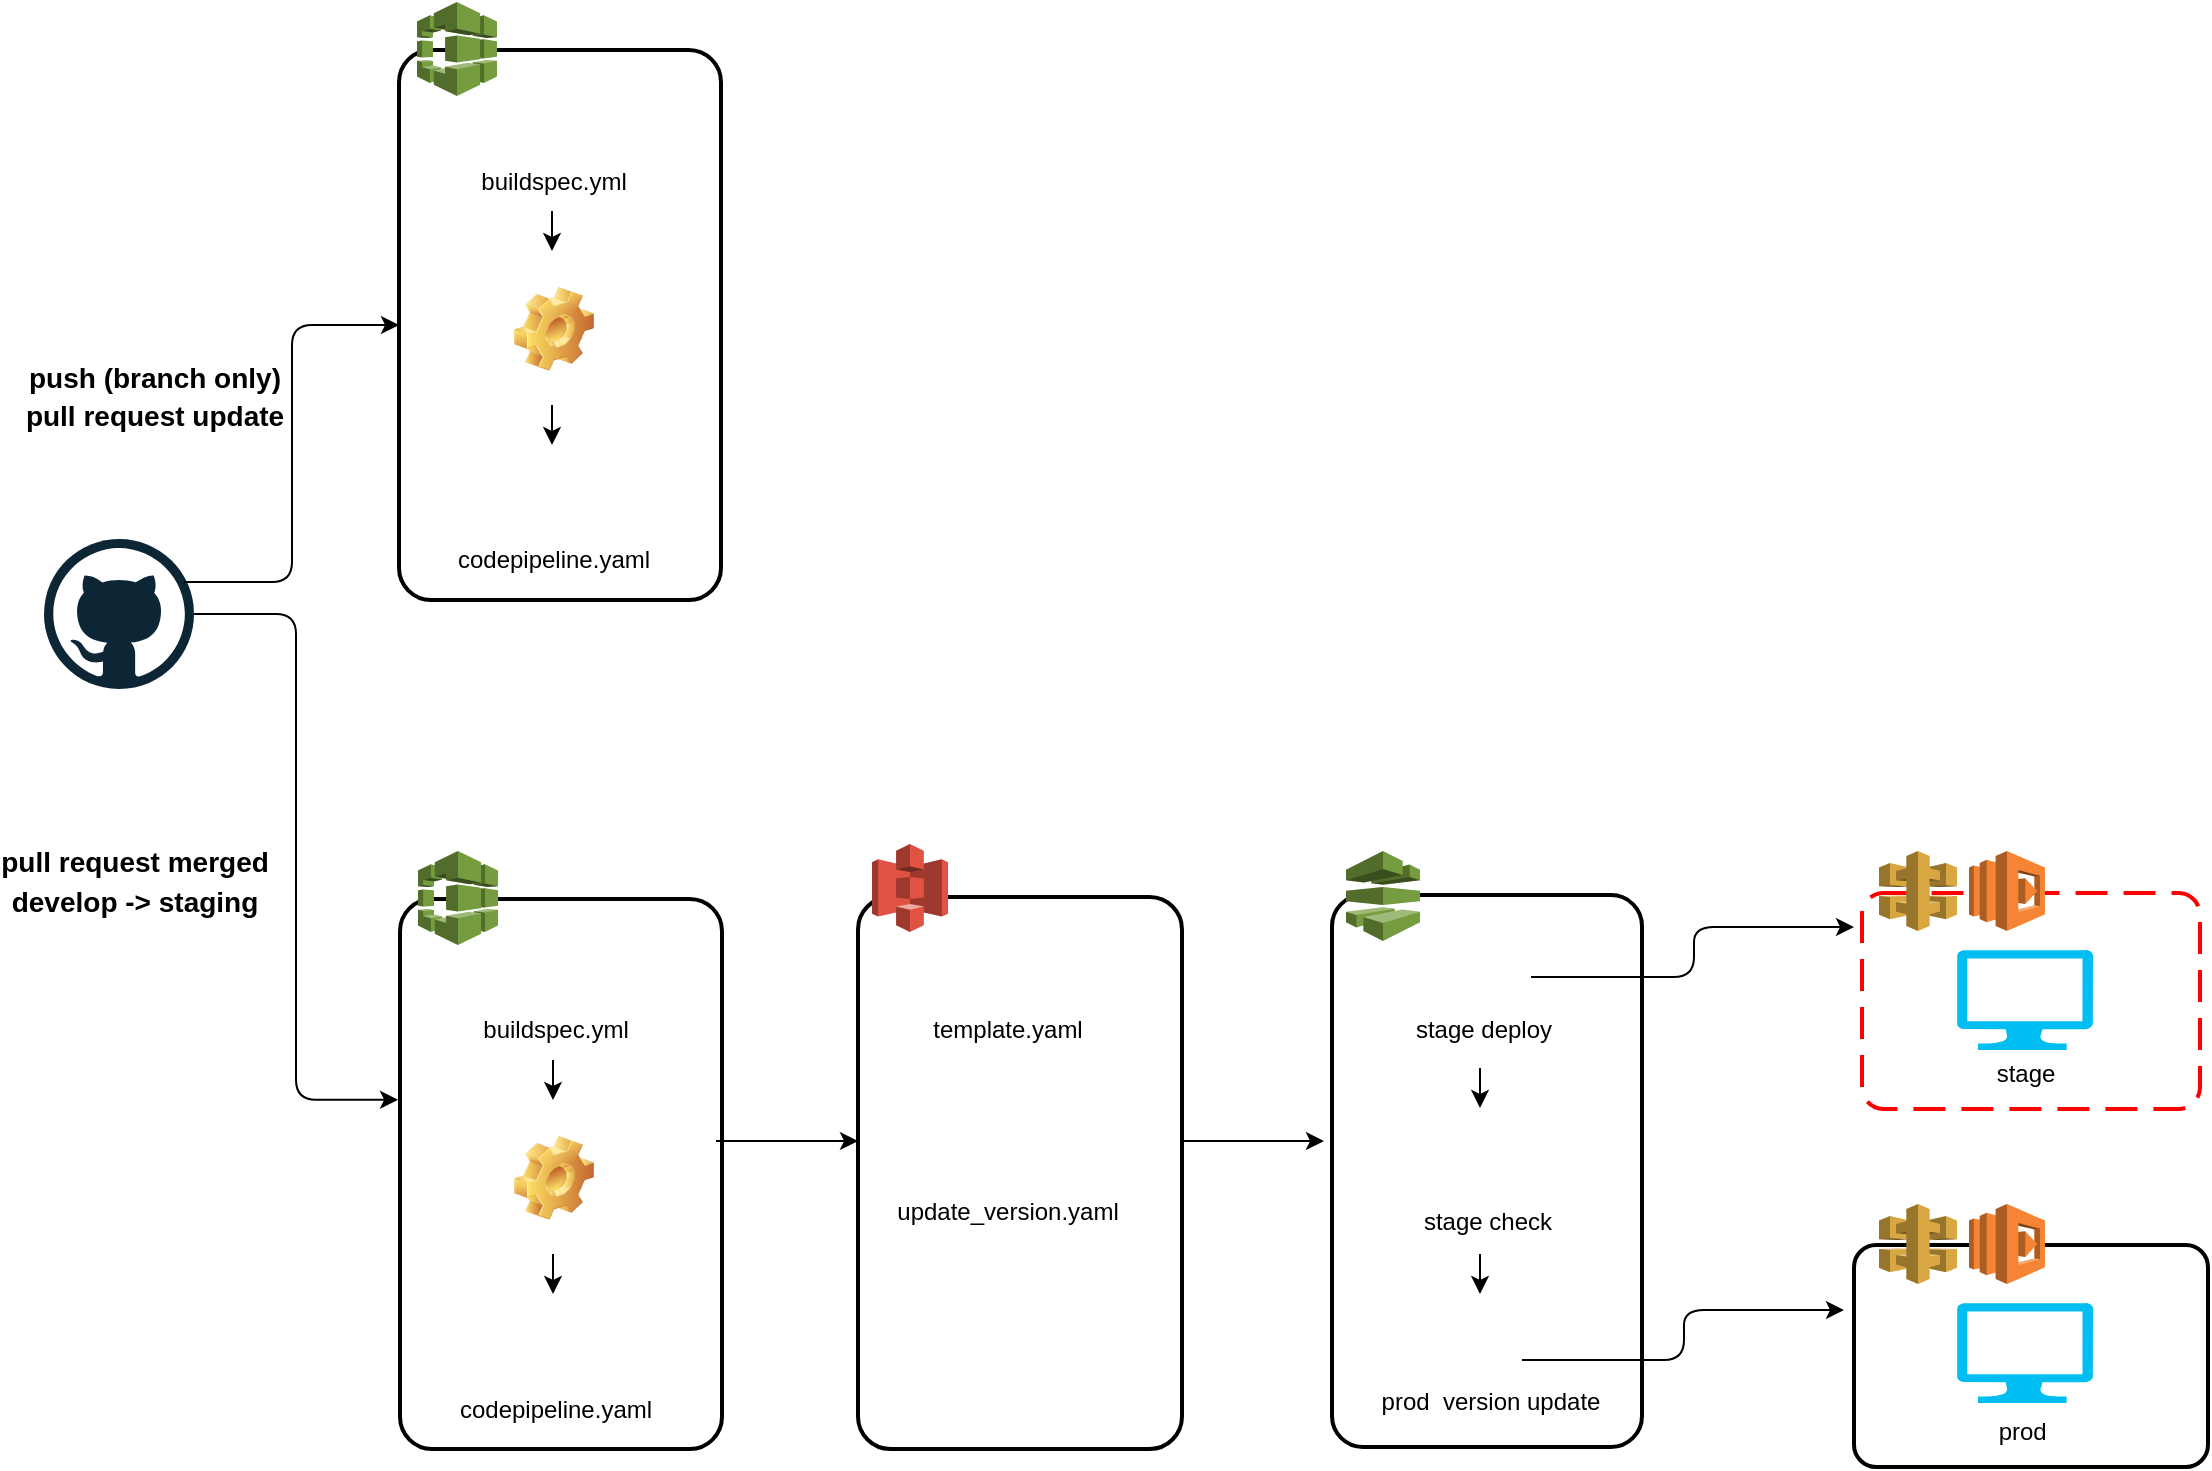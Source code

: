<mxfile version="10.8.1" type="github"><diagram id="uV7QtA-kILIvpfI4zi7i" name="第 1 页"><mxGraphModel dx="1398" dy="747" grid="1" gridSize="10" guides="1" tooltips="1" connect="1" arrows="1" fold="1" page="1" pageScale="1" pageWidth="1169" pageHeight="827" math="0" shadow="0"><root><mxCell id="0"/><mxCell id="1" parent="0"/><mxCell id="T1Ym0aKgVwmSNHS1m4jZ-6" value="" style="dashed=0;outlineConnect=0;html=1;align=center;labelPosition=center;verticalLabelPosition=bottom;verticalAlign=top;shape=mxgraph.weblogos.github" parent="1" vertex="1"><mxGeometry x="45" y="308.5" width="75" height="75" as="geometry"/></mxCell><mxCell id="T1Ym0aKgVwmSNHS1m4jZ-60" value="" style="rounded=1;arcSize=10;dashed=1;strokeColor=#ff0000;fillColor=none;gradientColor=none;dashPattern=8 4;strokeWidth=2;" parent="1" vertex="1"><mxGeometry x="954" y="485.5" width="169" height="108" as="geometry"/></mxCell><mxCell id="T1Ym0aKgVwmSNHS1m4jZ-83" style="edgeStyle=orthogonalEdgeStyle;rounded=0;orthogonalLoop=1;jettySize=auto;html=1;exitX=0.5;exitY=1;exitDx=0;exitDy=0;" parent="1" source="T1Ym0aKgVwmSNHS1m4jZ-80" target="T1Ym0aKgVwmSNHS1m4jZ-80" edge="1"><mxGeometry relative="1" as="geometry"/></mxCell><mxCell id="T1Ym0aKgVwmSNHS1m4jZ-87" value="" style="rounded=1;arcSize=10;dashed=0;strokeColor=#000000;fillColor=none;gradientColor=none;strokeWidth=2;" parent="1" vertex="1"><mxGeometry x="452" y="487.5" width="162" height="276" as="geometry"/></mxCell><mxCell id="T1Ym0aKgVwmSNHS1m4jZ-80" value="" style="shape=image;html=1;verticalAlign=top;verticalLabelPosition=bottom;labelBackgroundColor=#ffffff;imageAspect=0;aspect=fixed;image=https://cdn4.iconfinder.com/data/icons/small-n-flat/24/file-zip-128.png" parent="1" vertex="1"><mxGeometry x="501" y="467" width="32" height="32" as="geometry"/></mxCell><mxCell id="T1Ym0aKgVwmSNHS1m4jZ-86" value="" style="outlineConnect=0;dashed=0;verticalLabelPosition=bottom;verticalAlign=top;align=center;html=1;shape=mxgraph.aws3.s3;fillColor=#E05243;gradientColor=none;" parent="1" vertex="1"><mxGeometry x="459" y="461" width="38" height="44" as="geometry"/></mxCell><mxCell id="T1Ym0aKgVwmSNHS1m4jZ-94" value="" style="shape=image;html=1;verticalAlign=top;verticalLabelPosition=bottom;labelBackgroundColor=#ffffff;imageAspect=0;aspect=fixed;image=https://cdn1.iconfinder.com/data/icons/hawcons/32/699114-icon-38-file-yml-128.png" parent="1" vertex="1"><mxGeometry x="494" y="498" width="68" height="68" as="geometry"/></mxCell><mxCell id="T1Ym0aKgVwmSNHS1m4jZ-95" value="" style="shape=image;html=1;verticalAlign=top;verticalLabelPosition=bottom;labelBackgroundColor=#ffffff;imageAspect=0;aspect=fixed;image=https://cdn1.iconfinder.com/data/icons/hawcons/32/700072-icon-38-file-yml-128.png" parent="1" vertex="1"><mxGeometry x="492" y="583" width="72" height="72" as="geometry"/></mxCell><mxCell id="T1Ym0aKgVwmSNHS1m4jZ-99" value="" style="shape=image;verticalLabelPosition=bottom;verticalAlign=top;imageAspect=0;image=https://image.flaticon.com/icons/png/512/28/28829.png" parent="1" vertex="1"><mxGeometry x="497.5" y="694" width="61" height="44" as="geometry"/></mxCell><mxCell id="T1Ym0aKgVwmSNHS1m4jZ-117" style="edgeStyle=orthogonalEdgeStyle;rounded=0;orthogonalLoop=1;jettySize=auto;html=1;exitX=0.5;exitY=1;exitDx=0;exitDy=0;" parent="1" edge="1"><mxGeometry relative="1" as="geometry"><mxPoint x="288" y="500" as="sourcePoint"/><mxPoint x="288" y="500" as="targetPoint"/></mxGeometry></mxCell><mxCell id="T1Ym0aKgVwmSNHS1m4jZ-118" value="" style="rounded=1;arcSize=10;dashed=0;strokeColor=#000000;fillColor=none;gradientColor=none;strokeWidth=2;" parent="1" vertex="1"><mxGeometry x="223" y="488.5" width="161" height="275" as="geometry"/></mxCell><mxCell id="T1Ym0aKgVwmSNHS1m4jZ-25" value="" style="outlineConnect=0;dashed=0;verticalLabelPosition=bottom;verticalAlign=top;align=center;html=1;shape=mxgraph.aws3.codebuild;fillColor=#759C3E;gradientColor=none;" parent="1" vertex="1"><mxGeometry x="232" y="464.5" width="40" height="47" as="geometry"/></mxCell><mxCell id="T1Ym0aKgVwmSNHS1m4jZ-127" value="" style="shape=image;html=1;verticalAlign=top;verticalLabelPosition=bottom;labelBackgroundColor=#ffffff;imageAspect=0;aspect=fixed;image=https://cdn1.iconfinder.com/data/icons/hawcons/32/698356-icon-103-document-file-yml-128.png" parent="1" vertex="1"><mxGeometry x="284.5" y="510" width="37" height="37" as="geometry"/></mxCell><mxCell id="T1Ym0aKgVwmSNHS1m4jZ-128" value="" style="shape=image;html=1;verticalAlign=top;verticalLabelPosition=bottom;labelBackgroundColor=#ffffff;imageAspect=0;aspect=fixed;image=https://cdn1.iconfinder.com/data/icons/hawcons/32/698356-icon-103-document-file-yml-128.png" parent="1" vertex="1"><mxGeometry x="281" y="692" width="41" height="41" as="geometry"/></mxCell><mxCell id="T1Ym0aKgVwmSNHS1m4jZ-129" value="buildspec.yml" style="text;html=1;strokeColor=none;fillColor=none;align=center;verticalAlign=middle;whiteSpace=wrap;rounded=0;" parent="1" vertex="1"><mxGeometry x="280.5" y="544" width="40" height="20" as="geometry"/></mxCell><mxCell id="T1Ym0aKgVwmSNHS1m4jZ-130" value="codepipeline.yaml" style="text;html=1;strokeColor=none;fillColor=none;align=center;verticalAlign=middle;whiteSpace=wrap;rounded=0;direction=south;" parent="1" vertex="1"><mxGeometry x="290.5" y="723.5" width="20" height="40" as="geometry"/></mxCell><mxCell id="T1Ym0aKgVwmSNHS1m4jZ-138" value="template.yaml" style="text;html=1;strokeColor=none;fillColor=none;align=center;verticalAlign=middle;whiteSpace=wrap;rounded=0;" parent="1" vertex="1"><mxGeometry x="506.5" y="544" width="40" height="20" as="geometry"/></mxCell><mxCell id="T1Ym0aKgVwmSNHS1m4jZ-139" value="update_version.yaml" style="text;html=1;strokeColor=none;fillColor=none;align=center;verticalAlign=middle;whiteSpace=wrap;rounded=0;" parent="1" vertex="1"><mxGeometry x="506.5" y="635" width="40" height="20" as="geometry"/></mxCell><mxCell id="T1Ym0aKgVwmSNHS1m4jZ-140" style="edgeStyle=orthogonalEdgeStyle;rounded=0;orthogonalLoop=1;jettySize=auto;html=1;exitX=0.5;exitY=1;exitDx=0;exitDy=0;" parent="1" edge="1"><mxGeometry relative="1" as="geometry"><mxPoint x="754" y="499.5" as="sourcePoint"/><mxPoint x="754" y="499" as="targetPoint"/></mxGeometry></mxCell><mxCell id="T1Ym0aKgVwmSNHS1m4jZ-141" value="" style="rounded=1;arcSize=10;dashed=0;strokeColor=#000000;fillColor=none;gradientColor=none;strokeWidth=2;" parent="1" vertex="1"><mxGeometry x="689" y="486.5" width="155" height="276" as="geometry"/></mxCell><mxCell id="T1Ym0aKgVwmSNHS1m4jZ-33" value="" style="outlineConnect=0;dashed=0;verticalLabelPosition=bottom;verticalAlign=top;align=center;html=1;shape=mxgraph.aws3.codepipeline;fillColor=#759C3E;gradientColor=none;" parent="1" vertex="1"><mxGeometry x="696" y="464.5" width="37" height="45" as="geometry"/></mxCell><mxCell id="T1Ym0aKgVwmSNHS1m4jZ-153" value="" style="shape=image;html=1;verticalAlign=top;verticalLabelPosition=bottom;labelBackgroundColor=#ffffff;imageAspect=0;aspect=fixed;image=https://cdn3.iconfinder.com/data/icons/simple-files-1/128/Update-128.png" parent="1" vertex="1"><mxGeometry x="743" y="692.5" width="44" height="44" as="geometry"/></mxCell><mxCell id="T1Ym0aKgVwmSNHS1m4jZ-154" value="" style="shape=image;html=1;verticalAlign=top;verticalLabelPosition=bottom;labelBackgroundColor=#ffffff;imageAspect=0;aspect=fixed;image=https://cdn4.iconfinder.com/data/icons/icocentre-free-icons/137/f-check_256-128.png" parent="1" vertex="1"><mxGeometry x="732.5" y="610" width="31" height="31" as="geometry"/></mxCell><mxCell id="T1Ym0aKgVwmSNHS1m4jZ-156" value="" style="shape=image;html=1;verticalAlign=top;verticalLabelPosition=bottom;labelBackgroundColor=#ffffff;imageAspect=0;aspect=fixed;image=https://cdn3.iconfinder.com/data/icons/letters-and-numbers-1/32/letter_X_red-128.png" parent="1" vertex="1"><mxGeometry x="766.5" y="609" width="31" height="31" as="geometry"/></mxCell><mxCell id="T1Ym0aKgVwmSNHS1m4jZ-157" value="" style="shape=image;verticalLabelPosition=bottom;verticalAlign=top;imageAspect=0;image=http://en.proft.me/media/js/meteor_deployment.png" parent="1" vertex="1"><mxGeometry x="748.5" y="508" width="40" height="39" as="geometry"/></mxCell><mxCell id="T1Ym0aKgVwmSNHS1m4jZ-52" value="" style="outlineConnect=0;dashed=0;verticalLabelPosition=bottom;verticalAlign=top;align=center;html=1;shape=mxgraph.aws3.lambda;fillColor=#F58534;gradientColor=none;" parent="1" vertex="1"><mxGeometry x="1007.5" y="464.5" width="38" height="40" as="geometry"/></mxCell><mxCell id="T1Ym0aKgVwmSNHS1m4jZ-51" value="" style="outlineConnect=0;dashed=0;verticalLabelPosition=bottom;verticalAlign=top;align=center;html=1;shape=mxgraph.aws3.api_gateway;fillColor=#D9A741;gradientColor=none;" parent="1" vertex="1"><mxGeometry x="962.5" y="464.5" width="39" height="40" as="geometry"/></mxCell><mxCell id="T1Ym0aKgVwmSNHS1m4jZ-165" value="" style="verticalLabelPosition=bottom;html=1;verticalAlign=top;align=center;strokeColor=none;fillColor=#00BEF2;shape=mxgraph.azure.computer;pointerEvents=1;" parent="1" vertex="1"><mxGeometry x="1001.5" y="514" width="68" height="50" as="geometry"/></mxCell><mxCell id="T1Ym0aKgVwmSNHS1m4jZ-169" value="" style="verticalLabelPosition=bottom;html=1;verticalAlign=top;align=center;strokeColor=none;fillColor=#00BEF2;shape=mxgraph.azure.computer;pointerEvents=1;" parent="1" vertex="1"><mxGeometry x="1001.5" y="690.5" width="68" height="50" as="geometry"/></mxCell><mxCell id="T1Ym0aKgVwmSNHS1m4jZ-170" value="" style="rounded=1;arcSize=10;dashed=0;strokeColor=#000000;fillColor=none;gradientColor=none;strokeWidth=2;" parent="1" vertex="1"><mxGeometry x="950" y="661.5" width="177" height="111" as="geometry"/></mxCell><mxCell id="T1Ym0aKgVwmSNHS1m4jZ-167" value="" style="outlineConnect=0;dashed=0;verticalLabelPosition=bottom;verticalAlign=top;align=center;html=1;shape=mxgraph.aws3.lambda;fillColor=#F58534;gradientColor=none;" parent="1" vertex="1"><mxGeometry x="1007.5" y="641" width="38" height="40" as="geometry"/></mxCell><mxCell id="T1Ym0aKgVwmSNHS1m4jZ-168" value="" style="outlineConnect=0;dashed=0;verticalLabelPosition=bottom;verticalAlign=top;align=center;html=1;shape=mxgraph.aws3.api_gateway;fillColor=#D9A741;gradientColor=none;" parent="1" vertex="1"><mxGeometry x="962.5" y="641" width="39" height="40" as="geometry"/></mxCell><mxCell id="T1Ym0aKgVwmSNHS1m4jZ-172" value="stage deploy" style="text;html=1;strokeColor=none;fillColor=none;align=center;verticalAlign=middle;whiteSpace=wrap;rounded=0;" parent="1" vertex="1"><mxGeometry x="705" y="544" width="120" height="20" as="geometry"/></mxCell><mxCell id="T1Ym0aKgVwmSNHS1m4jZ-173" value="stage check" style="text;html=1;strokeColor=none;fillColor=none;align=center;verticalAlign=middle;whiteSpace=wrap;rounded=0;" parent="1" vertex="1"><mxGeometry x="706.5" y="640" width="120" height="20" as="geometry"/></mxCell><mxCell id="T1Ym0aKgVwmSNHS1m4jZ-174" value="prod&amp;nbsp; version update" style="text;html=1;strokeColor=none;fillColor=none;align=center;verticalAlign=middle;whiteSpace=wrap;rounded=0;" parent="1" vertex="1"><mxGeometry x="693" y="729.5" width="151" height="20" as="geometry"/></mxCell><mxCell id="T1Ym0aKgVwmSNHS1m4jZ-181" value="" style="endArrow=classic;html=1;" parent="1" edge="1"><mxGeometry width="50" height="50" relative="1" as="geometry"><mxPoint x="763" y="666" as="sourcePoint"/><mxPoint x="763" y="686" as="targetPoint"/></mxGeometry></mxCell><mxCell id="T1Ym0aKgVwmSNHS1m4jZ-191" value="" style="endArrow=classic;html=1;" parent="1" edge="1"><mxGeometry width="50" height="50" relative="1" as="geometry"><mxPoint x="763" y="573" as="sourcePoint"/><mxPoint x="763" y="593" as="targetPoint"/></mxGeometry></mxCell><mxCell id="T1Ym0aKgVwmSNHS1m4jZ-192" value="" style="endArrow=classic;html=1;" parent="1" edge="1"><mxGeometry width="50" height="50" relative="1" as="geometry"><mxPoint x="299.5" y="666" as="sourcePoint"/><mxPoint x="299.5" y="686" as="targetPoint"/></mxGeometry></mxCell><mxCell id="T1Ym0aKgVwmSNHS1m4jZ-193" value="" style="endArrow=classic;html=1;" parent="1" edge="1"><mxGeometry width="50" height="50" relative="1" as="geometry"><mxPoint x="299.5" y="569" as="sourcePoint"/><mxPoint x="299.5" y="589" as="targetPoint"/></mxGeometry></mxCell><mxCell id="T1Ym0aKgVwmSNHS1m4jZ-195" value="" style="endArrow=classic;html=1;" parent="1" edge="1"><mxGeometry width="50" height="50" relative="1" as="geometry"><mxPoint x="381" y="609.5" as="sourcePoint"/><mxPoint x="452" y="609.5" as="targetPoint"/></mxGeometry></mxCell><mxCell id="T1Ym0aKgVwmSNHS1m4jZ-196" value="" style="endArrow=classic;html=1;" parent="1" edge="1"><mxGeometry width="50" height="50" relative="1" as="geometry"><mxPoint x="614" y="609.5" as="sourcePoint"/><mxPoint x="685" y="609.5" as="targetPoint"/></mxGeometry></mxCell><mxCell id="T1Ym0aKgVwmSNHS1m4jZ-197" value="" style="edgeStyle=elbowEdgeStyle;elbow=horizontal;endArrow=classic;html=1;exitX=1;exitY=0.5;exitDx=0;exitDy=0;" parent="1" source="T1Ym0aKgVwmSNHS1m4jZ-157" edge="1"><mxGeometry width="50" height="50" relative="1" as="geometry"><mxPoint x="808.5" y="517" as="sourcePoint"/><mxPoint x="950" y="502.5" as="targetPoint"/><Array as="points"><mxPoint x="870" y="527.5"/><mxPoint x="870" y="527.5"/></Array></mxGeometry></mxCell><mxCell id="T1Ym0aKgVwmSNHS1m4jZ-198" value="" style="edgeStyle=elbowEdgeStyle;elbow=horizontal;endArrow=classic;html=1;exitX=1;exitY=0.5;exitDx=0;exitDy=0;" parent="1" edge="1"><mxGeometry width="50" height="50" relative="1" as="geometry"><mxPoint x="784" y="719" as="sourcePoint"/><mxPoint x="945" y="694" as="targetPoint"/><Array as="points"><mxPoint x="865" y="719"/><mxPoint x="865" y="719"/></Array></mxGeometry></mxCell><mxCell id="T1Ym0aKgVwmSNHS1m4jZ-201" value="prod&amp;nbsp;" style="text;html=1;strokeColor=none;fillColor=none;align=center;verticalAlign=middle;whiteSpace=wrap;rounded=0;" parent="1" vertex="1"><mxGeometry x="1001.5" y="745.5" width="68" height="18" as="geometry"/></mxCell><mxCell id="T1Ym0aKgVwmSNHS1m4jZ-202" value="stage" style="text;html=1;strokeColor=none;fillColor=none;align=center;verticalAlign=middle;whiteSpace=wrap;rounded=0;" parent="1" vertex="1"><mxGeometry x="1001.5" y="567" width="68" height="18" as="geometry"/></mxCell><mxCell id="T1Ym0aKgVwmSNHS1m4jZ-203" style="edgeStyle=orthogonalEdgeStyle;rounded=0;orthogonalLoop=1;jettySize=auto;html=1;exitX=0.5;exitY=1;exitDx=0;exitDy=0;" parent="1" edge="1"><mxGeometry relative="1" as="geometry"><mxPoint x="287.5" y="75.5" as="sourcePoint"/><mxPoint x="287.5" y="75.5" as="targetPoint"/></mxGeometry></mxCell><mxCell id="T1Ym0aKgVwmSNHS1m4jZ-204" value="" style="rounded=1;arcSize=10;dashed=0;strokeColor=#000000;fillColor=none;gradientColor=none;strokeWidth=2;" parent="1" vertex="1"><mxGeometry x="222.5" y="64" width="161" height="275" as="geometry"/></mxCell><mxCell id="T1Ym0aKgVwmSNHS1m4jZ-205" value="" style="outlineConnect=0;dashed=0;verticalLabelPosition=bottom;verticalAlign=top;align=center;html=1;shape=mxgraph.aws3.codebuild;fillColor=#759C3E;gradientColor=none;" parent="1" vertex="1"><mxGeometry x="231.5" y="40" width="40" height="47" as="geometry"/></mxCell><mxCell id="T1Ym0aKgVwmSNHS1m4jZ-206" value="" style="shape=image;html=1;verticalAlign=top;verticalLabelPosition=bottom;labelBackgroundColor=#ffffff;imageAspect=0;aspect=fixed;image=https://cdn1.iconfinder.com/data/icons/hawcons/32/698356-icon-103-document-file-yml-128.png" parent="1" vertex="1"><mxGeometry x="284" y="85.5" width="37" height="37" as="geometry"/></mxCell><mxCell id="T1Ym0aKgVwmSNHS1m4jZ-207" value="" style="shape=image;html=1;verticalAlign=top;verticalLabelPosition=bottom;labelBackgroundColor=#ffffff;imageAspect=0;aspect=fixed;image=https://cdn1.iconfinder.com/data/icons/hawcons/32/698356-icon-103-document-file-yml-128.png" parent="1" vertex="1"><mxGeometry x="280.5" y="267.5" width="41" height="41" as="geometry"/></mxCell><mxCell id="T1Ym0aKgVwmSNHS1m4jZ-208" value="buildspec.yml" style="text;html=1;strokeColor=none;fillColor=none;align=center;verticalAlign=middle;whiteSpace=wrap;rounded=0;" parent="1" vertex="1"><mxGeometry x="280" y="119.5" width="40" height="20" as="geometry"/></mxCell><mxCell id="T1Ym0aKgVwmSNHS1m4jZ-209" value="codepipeline.yaml" style="text;html=1;strokeColor=none;fillColor=none;align=center;verticalAlign=middle;whiteSpace=wrap;rounded=0;direction=south;" parent="1" vertex="1"><mxGeometry x="290" y="299" width="20" height="40" as="geometry"/></mxCell><mxCell id="T1Ym0aKgVwmSNHS1m4jZ-211" value="" style="endArrow=classic;html=1;" parent="1" edge="1"><mxGeometry width="50" height="50" relative="1" as="geometry"><mxPoint x="299" y="241.5" as="sourcePoint"/><mxPoint x="299" y="261.5" as="targetPoint"/></mxGeometry></mxCell><mxCell id="T1Ym0aKgVwmSNHS1m4jZ-212" value="" style="endArrow=classic;html=1;" parent="1" edge="1"><mxGeometry width="50" height="50" relative="1" as="geometry"><mxPoint x="299" y="144.5" as="sourcePoint"/><mxPoint x="299" y="164.5" as="targetPoint"/></mxGeometry></mxCell><mxCell id="T1Ym0aKgVwmSNHS1m4jZ-216" value="" style="shape=image;html=1;verticalLabelPosition=bottom;labelBackgroundColor=#ffffff;verticalAlign=top;imageAspect=0;image=img/clipart/Gear_128x128.png" parent="1" vertex="1"><mxGeometry x="280" y="182.5" width="40" height="42" as="geometry"/></mxCell><mxCell id="T1Ym0aKgVwmSNHS1m4jZ-217" value="" style="shape=image;html=1;verticalLabelPosition=bottom;labelBackgroundColor=#ffffff;verticalAlign=top;imageAspect=0;image=img/clipart/Gear_128x128.png" parent="1" vertex="1"><mxGeometry x="280" y="607" width="40" height="42" as="geometry"/></mxCell><mxCell id="T1Ym0aKgVwmSNHS1m4jZ-218" value="" style="edgeStyle=elbowEdgeStyle;elbow=horizontal;endArrow=classic;html=1;" parent="1" target="T1Ym0aKgVwmSNHS1m4jZ-204" edge="1"><mxGeometry width="50" height="50" relative="1" as="geometry"><mxPoint x="115" y="330" as="sourcePoint"/><mxPoint x="165" y="280" as="targetPoint"/></mxGeometry></mxCell><mxCell id="T1Ym0aKgVwmSNHS1m4jZ-219" value="" style="edgeStyle=elbowEdgeStyle;elbow=horizontal;endArrow=classic;html=1;entryX=-0.006;entryY=0.365;entryDx=0;entryDy=0;entryPerimeter=0;" parent="1" source="T1Ym0aKgVwmSNHS1m4jZ-6" target="T1Ym0aKgVwmSNHS1m4jZ-118" edge="1"><mxGeometry width="50" height="50" relative="1" as="geometry"><mxPoint x="125" y="340" as="sourcePoint"/><mxPoint x="232.5" y="211.5" as="targetPoint"/></mxGeometry></mxCell><mxCell id="T1Ym0aKgVwmSNHS1m4jZ-220" value="&lt;font style=&quot;font-size: 14px&quot;&gt;push (branch only)&lt;/font&gt;" style="text;strokeColor=none;fillColor=none;html=1;fontSize=24;fontStyle=1;verticalAlign=middle;align=center;" parent="1" vertex="1"><mxGeometry x="55" y="213" width="90" height="23" as="geometry"/></mxCell><mxCell id="T1Ym0aKgVwmSNHS1m4jZ-222" value="&lt;font style=&quot;font-size: 14px&quot;&gt;pull request update&lt;/font&gt;" style="text;strokeColor=none;fillColor=none;html=1;fontSize=24;fontStyle=1;verticalAlign=middle;align=center;" parent="1" vertex="1"><mxGeometry x="55" y="240" width="90" height="8" as="geometry"/></mxCell><mxCell id="T1Ym0aKgVwmSNHS1m4jZ-225" value="&lt;font style=&quot;font-size: 14px&quot;&gt;pull request merged&lt;/font&gt;" style="text;strokeColor=none;fillColor=none;html=1;fontSize=24;fontStyle=1;verticalAlign=middle;align=center;" parent="1" vertex="1"><mxGeometry x="45" y="463" width="90" height="8" as="geometry"/></mxCell><mxCell id="T1Ym0aKgVwmSNHS1m4jZ-229" style="edgeStyle=orthogonalEdgeStyle;rounded=0;orthogonalLoop=1;jettySize=auto;html=1;exitX=0.5;exitY=1;exitDx=0;exitDy=0;" parent="1" edge="1"><mxGeometry relative="1" as="geometry"><mxPoint x="75" y="271" as="sourcePoint"/><mxPoint x="75" y="271" as="targetPoint"/></mxGeometry></mxCell><mxCell id="T1Ym0aKgVwmSNHS1m4jZ-230" value="&lt;span style=&quot;font-size: 14px&quot;&gt;develop -&amp;gt; staging&lt;/span&gt;" style="text;strokeColor=none;fillColor=none;html=1;fontSize=24;fontStyle=1;verticalAlign=middle;align=center;" parent="1" vertex="1"><mxGeometry x="45" y="483" width="90" height="8" as="geometry"/></mxCell><mxCell id="T1Ym0aKgVwmSNHS1m4jZ-231" style="edgeStyle=orthogonalEdgeStyle;rounded=0;orthogonalLoop=1;jettySize=auto;html=1;exitX=0.5;exitY=1;exitDx=0;exitDy=0;" parent="1" edge="1"><mxGeometry relative="1" as="geometry"><mxPoint x="75" y="271" as="sourcePoint"/><mxPoint x="75" y="271" as="targetPoint"/></mxGeometry></mxCell></root></mxGraphModel></diagram></mxfile>
